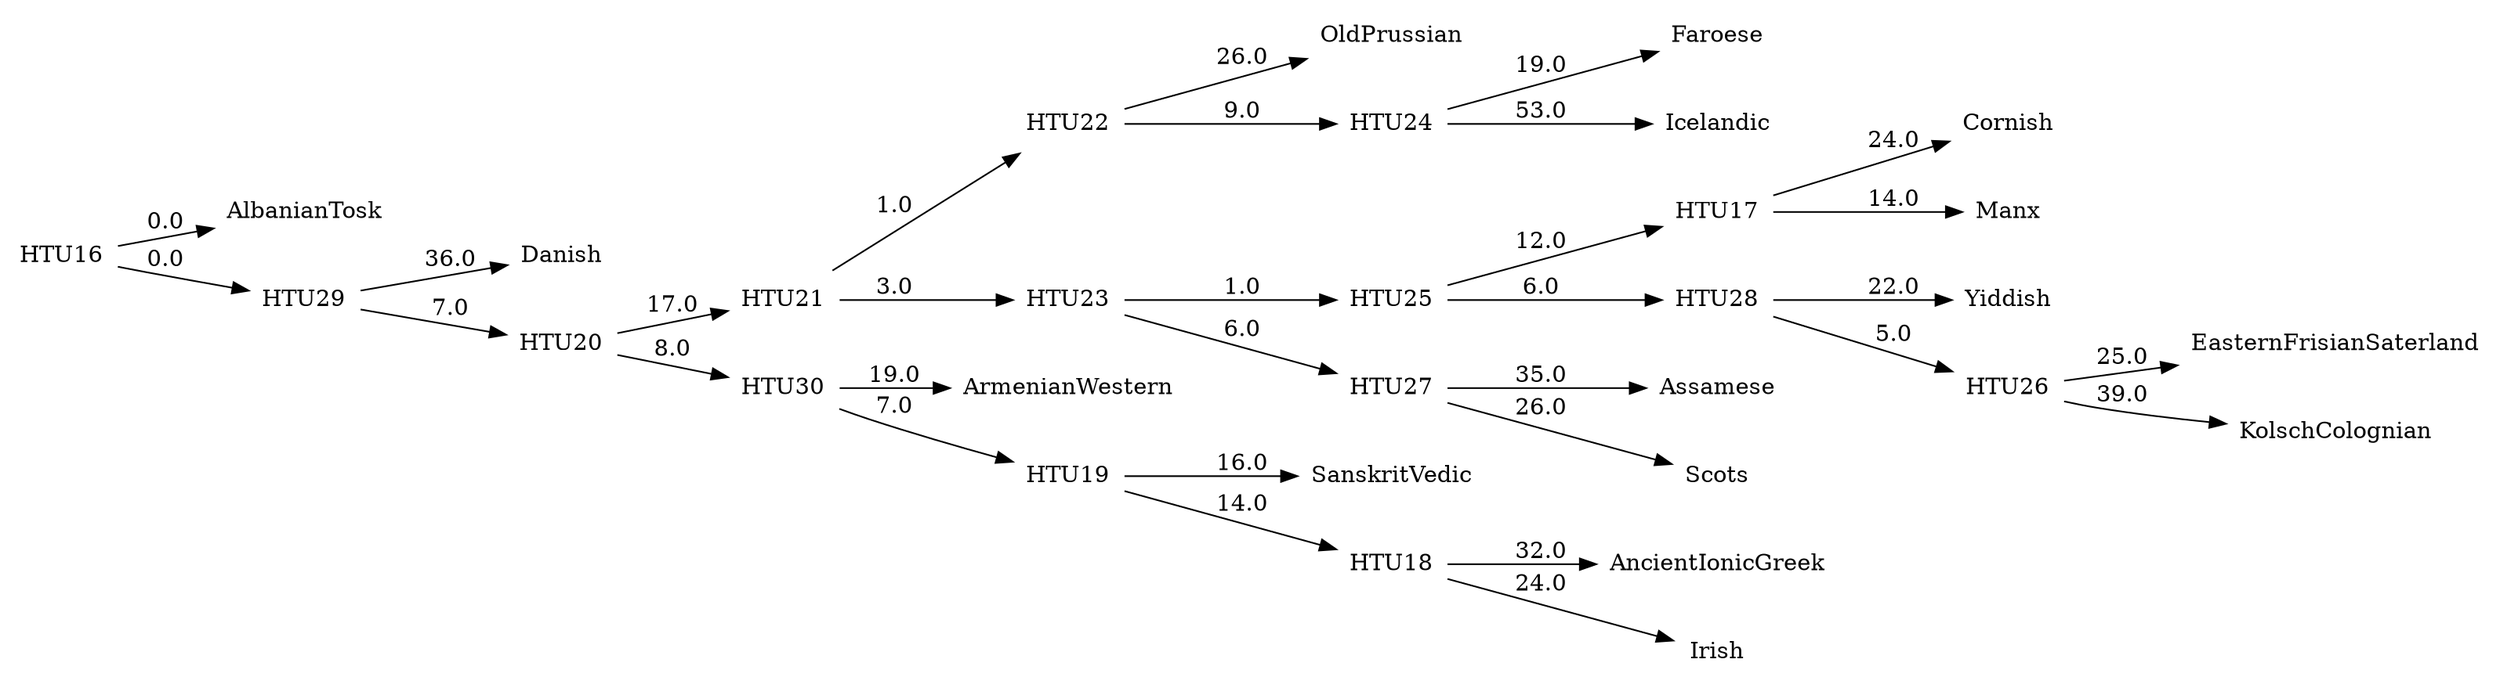 digraph G {
	rankdir = LR;	edge [colorscheme=spectral11];	node [shape = none];

    0 [label=AlbanianTosk];
    1 [label=AncientIonicGreek];
    2 [label=ArmenianWestern];
    3 [label=Assamese];
    4 [label=Cornish];
    5 [label=Danish];
    6 [label=EasternFrisianSaterland];
    7 [label=Faroese];
    8 [label=Icelandic];
    9 [label=Irish];
    10 [label=KolschColognian];
    11 [label=Manx];
    12 [label=OldPrussian];
    13 [label=SanskritVedic];
    14 [label=Scots];
    15 [label=Yiddish];
    16 [label=HTU16];
    17 [label=HTU17];
    18 [label=HTU18];
    19 [label=HTU19];
    20 [label=HTU20];
    21 [label=HTU21];
    22 [label=HTU22];
    23 [label=HTU23];
    24 [label=HTU24];
    25 [label=HTU25];
    26 [label=HTU26];
    27 [label=HTU27];
    28 [label=HTU28];
    29 [label=HTU29];
    30 [label=HTU30];
    16 -> 0 [label=0.0];
    16 -> 29 [label=0.0];
    17 -> 4 [label=24.0];
    17 -> 11 [label=14.0];
    18 -> 1 [label=32.0];
    18 -> 9 [label=24.0];
    19 -> 13 [label=16.0];
    19 -> 18 [label=14.0];
    20 -> 21 [label=17.0];
    20 -> 30 [label=8.0];
    21 -> 22 [label=1.0];
    21 -> 23 [label=3.0];
    22 -> 12 [label=26.0];
    22 -> 24 [label=9.0];
    23 -> 25 [label=1.0];
    23 -> 27 [label=6.0];
    24 -> 7 [label=19.0];
    24 -> 8 [label=53.0];
    25 -> 17 [label=12.0];
    25 -> 28 [label=6.0];
    26 -> 6 [label=25.0];
    26 -> 10 [label=39.0];
    27 -> 3 [label=35.0];
    27 -> 14 [label=26.0];
    28 -> 15 [label=22.0];
    28 -> 26 [label=5.0];
    29 -> 5 [label=36.0];
    29 -> 20 [label=7.0];
    30 -> 2 [label=19.0];
    30 -> 19 [label=7.0];
}
//774.0
digraph G {
	rankdir = LR;	edge [colorscheme=spectral11];	node [shape = none];

    0 [label=AlbanianTosk];
    1 [label=AncientIonicGreek];
    2 [label=ArmenianWestern];
    3 [label=Assamese];
    4 [label=Cornish];
    5 [label=Danish];
    6 [label=EasternFrisianSaterland];
    7 [label=Faroese];
    8 [label=Icelandic];
    9 [label=Irish];
    10 [label=KolschColognian];
    11 [label=Manx];
    12 [label=OldPrussian];
    13 [label=SanskritVedic];
    14 [label=Scots];
    15 [label=Yiddish];
    16 [label=HTU16];
    17 [label=HTU17];
    18 [label=HTU18];
    19 [label=HTU19];
    20 [label=HTU20];
    21 [label=HTU21];
    22 [label=HTU22];
    23 [label=HTU23];
    24 [label=HTU24];
    25 [label=HTU25];
    26 [label=HTU26];
    27 [label=HTU27];
    28 [label=HTU28];
    29 [label=HTU29];
    30 [label=HTU30];
    16 -> 0 [label=0.0];
    16 -> 29 [label=0.0];
    17 -> 4 [label=24.0];
    17 -> 11 [label=14.0];
    18 -> 1 [label=32.0];
    18 -> 9 [label=24.0];
    19 -> 13 [label=16.0];
    19 -> 18 [label=14.0];
    20 -> 21 [label=17.0];
    20 -> 30 [label=8.0];
    21 -> 22 [label=1.0];
    21 -> 23 [label=3.0];
    22 -> 12 [label=26.0];
    22 -> 24 [label=9.0];
    23 -> 25 [label=1.0];
    23 -> 27 [label=6.0];
    24 -> 7 [label=19.0];
    24 -> 8 [label=53.0];
    25 -> 17 [label=12.0];
    25 -> 28 [label=6.0];
    26 -> 6 [label=25.0];
    26 -> 10 [label=39.0];
    27 -> 3 [label=35.0];
    27 -> 14 [label=26.0];
    28 -> 15 [label=22.0];
    28 -> 26 [label=5.0];
    29 -> 5 [label=36.0];
    29 -> 20 [label=7.0];
    30 -> 2 [label=19.0];
    30 -> 19 [label=7.0];
}
//774.0
digraph G {
	rankdir = LR;	edge [colorscheme=spectral11];	node [shape = none];

    0 [label=AlbanianTosk];
    1 [label=AncientIonicGreek];
    2 [label=ArmenianWestern];
    3 [label=Assamese];
    4 [label=Cornish];
    5 [label=Danish];
    6 [label=EasternFrisianSaterland];
    7 [label=Faroese];
    8 [label=Icelandic];
    9 [label=Irish];
    10 [label=KolschColognian];
    11 [label=Manx];
    12 [label=OldPrussian];
    13 [label=SanskritVedic];
    14 [label=Scots];
    15 [label=Yiddish];
    16 [label=HTU16];
    17 [label=HTU17];
    18 [label=HTU18];
    19 [label=HTU19];
    20 [label=HTU20];
    21 [label=HTU21];
    22 [label=HTU22];
    23 [label=HTU23];
    24 [label=HTU24];
    25 [label=HTU25];
    26 [label=HTU26];
    27 [label=HTU27];
    28 [label=HTU28];
    29 [label=HTU29];
    30 [label=HTU30];
    16 -> 0 [label=0.0];
    16 -> 29 [label=0.0];
    17 -> 4 [label=24.0];
    17 -> 11 [label=14.0];
    18 -> 1 [label=32.0];
    18 -> 9 [label=24.0];
    19 -> 13 [label=16.0];
    19 -> 18 [label=14.0];
    20 -> 21 [label=17.0];
    20 -> 30 [label=8.0];
    21 -> 22 [label=1.0];
    21 -> 23 [label=3.0];
    22 -> 12 [label=26.0];
    22 -> 24 [label=9.0];
    23 -> 25 [label=1.0];
    23 -> 27 [label=6.0];
    24 -> 7 [label=19.0];
    24 -> 8 [label=53.0];
    25 -> 17 [label=12.0];
    25 -> 28 [label=6.0];
    26 -> 6 [label=25.0];
    26 -> 10 [label=39.0];
    27 -> 3 [label=35.0];
    27 -> 14 [label=26.0];
    28 -> 15 [label=22.0];
    28 -> 26 [label=5.0];
    29 -> 5 [label=36.0];
    29 -> 20 [label=7.0];
    30 -> 2 [label=19.0];
    30 -> 19 [label=7.0];
}
//774.0
digraph G {
	rankdir = LR;	edge [colorscheme=spectral11];	node [shape = none];

    0 [label=AlbanianTosk];
    1 [label=AncientIonicGreek];
    2 [label=ArmenianWestern];
    3 [label=Assamese];
    4 [label=Cornish];
    5 [label=Danish];
    6 [label=EasternFrisianSaterland];
    7 [label=Faroese];
    8 [label=Icelandic];
    9 [label=Irish];
    10 [label=KolschColognian];
    11 [label=Manx];
    12 [label=OldPrussian];
    13 [label=SanskritVedic];
    14 [label=Scots];
    15 [label=Yiddish];
    16 [label=HTU16];
    17 [label=HTU17];
    18 [label=HTU18];
    19 [label=HTU19];
    20 [label=HTU20];
    21 [label=HTU21];
    22 [label=HTU22];
    23 [label=HTU23];
    24 [label=HTU24];
    25 [label=HTU25];
    26 [label=HTU26];
    27 [label=HTU27];
    28 [label=HTU28];
    29 [label=HTU29];
    30 [label=HTU30];
    16 -> 0 [label=0.0];
    16 -> 29 [label=0.0];
    17 -> 4 [label=24.0];
    17 -> 11 [label=14.0];
    18 -> 1 [label=32.0];
    18 -> 9 [label=24.0];
    19 -> 13 [label=16.0];
    19 -> 18 [label=14.0];
    20 -> 21 [label=17.0];
    20 -> 30 [label=8.0];
    21 -> 22 [label=1.0];
    21 -> 23 [label=3.0];
    22 -> 12 [label=26.0];
    22 -> 24 [label=9.0];
    23 -> 25 [label=1.0];
    23 -> 27 [label=6.0];
    24 -> 7 [label=19.0];
    24 -> 8 [label=53.0];
    25 -> 17 [label=12.0];
    25 -> 28 [label=6.0];
    26 -> 6 [label=25.0];
    26 -> 10 [label=39.0];
    27 -> 3 [label=35.0];
    27 -> 14 [label=26.0];
    28 -> 15 [label=22.0];
    28 -> 26 [label=5.0];
    29 -> 5 [label=36.0];
    29 -> 20 [label=7.0];
    30 -> 2 [label=19.0];
    30 -> 19 [label=7.0];
}
//774.0
digraph G {
	rankdir = LR;	edge [colorscheme=spectral11];	node [shape = none];

    0 [label=AlbanianTosk];
    1 [label=AncientIonicGreek];
    2 [label=ArmenianWestern];
    3 [label=Assamese];
    4 [label=Cornish];
    5 [label=Danish];
    6 [label=EasternFrisianSaterland];
    7 [label=Faroese];
    8 [label=Icelandic];
    9 [label=Irish];
    10 [label=KolschColognian];
    11 [label=Manx];
    12 [label=OldPrussian];
    13 [label=SanskritVedic];
    14 [label=Scots];
    15 [label=Yiddish];
    16 [label=HTU16];
    17 [label=HTU17];
    18 [label=HTU18];
    19 [label=HTU19];
    20 [label=HTU20];
    21 [label=HTU21];
    22 [label=HTU22];
    23 [label=HTU23];
    24 [label=HTU24];
    25 [label=HTU25];
    26 [label=HTU26];
    27 [label=HTU27];
    28 [label=HTU28];
    29 [label=HTU29];
    30 [label=HTU30];
    16 -> 0 [label=0.0];
    16 -> 29 [label=0.0];
    17 -> 10 [label=36.0];
    17 -> 20 [label=6.0];
    18 -> 4 [label=23.0];
    18 -> 11 [label=14.0];
    19 -> 1 [label=34.0];
    19 -> 9 [label=28.0];
    20 -> 13 [label=21.0];
    20 -> 19 [label=9.0];
    21 -> 22 [label=0.0];
    21 -> 30 [label=8.0];
    22 -> 23 [label=1.0];
    22 -> 24 [label=4.0];
    23 -> 12 [label=26.0];
    23 -> 25 [label=9.0];
    24 -> 26 [label=1.0];
    24 -> 27 [label=4.0];
    25 -> 7 [label=18.0];
    25 -> 8 [label=50.0];
    26 -> 18 [label=14.0];
    26 -> 28 [label=6.0];
    27 -> 3 [label=50.0];
    27 -> 14 [label=24.0];
    28 -> 6 [label=20.0];
    28 -> 15 [label=36.0];
    29 -> 5 [label=32.0];
    29 -> 21 [label=7.0];
    30 -> 2 [label=18.0];
    30 -> 17 [label=6.0];
}
//773.0
digraph G {
	rankdir = LR;	edge [colorscheme=spectral11];	node [shape = none];

    0 [label=AlbanianTosk];
    1 [label=AncientIonicGreek];
    2 [label=ArmenianWestern];
    3 [label=Assamese];
    4 [label=Cornish];
    5 [label=Danish];
    6 [label=EasternFrisianSaterland];
    7 [label=Faroese];
    8 [label=Icelandic];
    9 [label=Irish];
    10 [label=KolschColognian];
    11 [label=Manx];
    12 [label=OldPrussian];
    13 [label=SanskritVedic];
    14 [label=Scots];
    15 [label=Yiddish];
    16 [label=HTU16];
    17 [label=HTU17];
    18 [label=HTU18];
    19 [label=HTU19];
    20 [label=HTU20];
    21 [label=HTU21];
    22 [label=HTU22];
    23 [label=HTU23];
    24 [label=HTU24];
    25 [label=HTU25];
    26 [label=HTU26];
    27 [label=HTU27];
    28 [label=HTU28];
    29 [label=HTU29];
    30 [label=HTU30];
    16 -> 0 [label=0.0];
    16 -> 29 [label=0.0];
    17 -> 10 [label=36.0];
    17 -> 20 [label=6.0];
    18 -> 4 [label=23.0];
    18 -> 11 [label=14.0];
    19 -> 1 [label=34.0];
    19 -> 9 [label=28.0];
    20 -> 13 [label=21.0];
    20 -> 19 [label=9.0];
    21 -> 22 [label=0.0];
    21 -> 30 [label=8.0];
    22 -> 23 [label=1.0];
    22 -> 24 [label=4.0];
    23 -> 12 [label=26.0];
    23 -> 25 [label=9.0];
    24 -> 26 [label=1.0];
    24 -> 27 [label=4.0];
    25 -> 7 [label=18.0];
    25 -> 8 [label=50.0];
    26 -> 18 [label=14.0];
    26 -> 28 [label=6.0];
    27 -> 3 [label=50.0];
    27 -> 14 [label=24.0];
    28 -> 6 [label=20.0];
    28 -> 15 [label=36.0];
    29 -> 5 [label=32.0];
    29 -> 21 [label=7.0];
    30 -> 2 [label=18.0];
    30 -> 17 [label=6.0];
}
//773.0
digraph G {
	rankdir = LR;	edge [colorscheme=spectral11];	node [shape = none];

    0 [label=AlbanianTosk];
    1 [label=AncientIonicGreek];
    2 [label=ArmenianWestern];
    3 [label=Assamese];
    4 [label=Cornish];
    5 [label=Danish];
    6 [label=EasternFrisianSaterland];
    7 [label=Faroese];
    8 [label=Icelandic];
    9 [label=Irish];
    10 [label=KolschColognian];
    11 [label=Manx];
    12 [label=OldPrussian];
    13 [label=SanskritVedic];
    14 [label=Scots];
    15 [label=Yiddish];
    16 [label=HTU16];
    17 [label=HTU17];
    18 [label=HTU18];
    19 [label=HTU19];
    20 [label=HTU20];
    21 [label=HTU21];
    22 [label=HTU22];
    23 [label=HTU23];
    24 [label=HTU24];
    25 [label=HTU25];
    26 [label=HTU26];
    27 [label=HTU27];
    28 [label=HTU28];
    29 [label=HTU29];
    30 [label=HTU30];
    16 -> 0 [label=0.0];
    16 -> 29 [label=0.0];
    17 -> 4 [label=22.0];
    17 -> 11 [label=17.0];
    18 -> 1 [label=42.0];
    18 -> 13 [label=17.0];
    19 -> 20 [label=13.0];
    19 -> 30 [label=5.0];
    20 -> 21 [label=1.0];
    20 -> 22 [label=3.0];
    21 -> 12 [label=26.0];
    21 -> 23 [label=9.0];
    22 -> 24 [label=4.0];
    22 -> 27 [label=6.0];
    23 -> 7 [label=17.0];
    23 -> 8 [label=52.0];
    24 -> 25 [label=5.0];
    24 -> 28 [label=3.0];
    25 -> 9 [label=18.0];
    25 -> 17 [label=14.0];
    26 -> 6 [label=25.0];
    26 -> 10 [label=40.0];
    27 -> 3 [label=35.0];
    27 -> 14 [label=28.0];
    28 -> 15 [label=21.0];
    28 -> 26 [label=6.0];
    29 -> 5 [label=36.0];
    29 -> 19 [label=8.0];
    30 -> 2 [label=21.0];
    30 -> 18 [label=15.0];
}
//769.0
digraph G {
	rankdir = LR;	edge [colorscheme=spectral11];	node [shape = none];

    0 [label=AlbanianTosk];
    1 [label=AncientIonicGreek];
    2 [label=ArmenianWestern];
    3 [label=Assamese];
    4 [label=Cornish];
    5 [label=Danish];
    6 [label=EasternFrisianSaterland];
    7 [label=Faroese];
    8 [label=Icelandic];
    9 [label=Irish];
    10 [label=KolschColognian];
    11 [label=Manx];
    12 [label=OldPrussian];
    13 [label=SanskritVedic];
    14 [label=Scots];
    15 [label=Yiddish];
    16 [label=HTU16];
    17 [label=HTU17];
    18 [label=HTU18];
    19 [label=HTU19];
    20 [label=HTU20];
    21 [label=HTU21];
    22 [label=HTU22];
    23 [label=HTU23];
    24 [label=HTU24];
    25 [label=HTU25];
    26 [label=HTU26];
    27 [label=HTU27];
    28 [label=HTU28];
    29 [label=HTU29];
    30 [label=HTU30];
    16 -> 0 [label=0.0];
    16 -> 29 [label=0.0];
    17 -> 10 [label=36.0];
    17 -> 19 [label=8.0];
    18 -> 4 [label=21.0];
    18 -> 11 [label=18.0];
    19 -> 1 [label=31.0];
    19 -> 13 [label=19.0];
    20 -> 21 [label=2.0];
    20 -> 30 [label=6.0];
    21 -> 22 [label=3.0];
    21 -> 23 [label=6.0];
    22 -> 12 [label=26.0];
    22 -> 24 [label=8.0];
    23 -> 25 [label=5.0];
    23 -> 27 [label=4.0];
    24 -> 7 [label=17.0];
    24 -> 8 [label=49.0];
    25 -> 26 [label=5.0];
    25 -> 28 [label=2.0];
    26 -> 9 [label=18.0];
    26 -> 18 [label=13.0];
    27 -> 3 [label=37.0];
    27 -> 14 [label=29.0];
    28 -> 6 [label=25.0];
    28 -> 15 [label=35.0];
    29 -> 5 [label=48.0];
    29 -> 20 [label=7.0];
    30 -> 2 [label=22.0];
    30 -> 17 [label=6.0];
}
//768.0
digraph G {
	rankdir = LR;	edge [colorscheme=spectral11];	node [shape = none];

    0 [label=AlbanianTosk];
    1 [label=AncientIonicGreek];
    2 [label=ArmenianWestern];
    3 [label=Assamese];
    4 [label=Cornish];
    5 [label=Danish];
    6 [label=EasternFrisianSaterland];
    7 [label=Faroese];
    8 [label=Icelandic];
    9 [label=Irish];
    10 [label=KolschColognian];
    11 [label=Manx];
    12 [label=OldPrussian];
    13 [label=SanskritVedic];
    14 [label=Scots];
    15 [label=Yiddish];
    16 [label=HTU16];
    17 [label=HTU17];
    18 [label=HTU18];
    19 [label=HTU19];
    20 [label=HTU20];
    21 [label=HTU21];
    22 [label=HTU22];
    23 [label=HTU23];
    24 [label=HTU24];
    25 [label=HTU25];
    26 [label=HTU26];
    27 [label=HTU27];
    28 [label=HTU28];
    29 [label=HTU29];
    30 [label=HTU30];
    16 -> 0 [label=0.0];
    16 -> 29 [label=0.0];
    17 -> 10 [label=36.0];
    17 -> 19 [label=8.0];
    18 -> 4 [label=21.0];
    18 -> 11 [label=18.0];
    19 -> 1 [label=31.0];
    19 -> 13 [label=19.0];
    20 -> 21 [label=2.0];
    20 -> 30 [label=6.0];
    21 -> 22 [label=3.0];
    21 -> 23 [label=6.0];
    22 -> 12 [label=26.0];
    22 -> 24 [label=8.0];
    23 -> 25 [label=5.0];
    23 -> 27 [label=4.0];
    24 -> 7 [label=17.0];
    24 -> 8 [label=49.0];
    25 -> 26 [label=5.0];
    25 -> 28 [label=2.0];
    26 -> 9 [label=18.0];
    26 -> 18 [label=13.0];
    27 -> 3 [label=37.0];
    27 -> 14 [label=29.0];
    28 -> 6 [label=25.0];
    28 -> 15 [label=35.0];
    29 -> 5 [label=48.0];
    29 -> 20 [label=7.0];
    30 -> 2 [label=22.0];
    30 -> 17 [label=6.0];
}
//768.0
digraph G {
	rankdir = LR;	edge [colorscheme=spectral11];	node [shape = none];

    0 [label=AlbanianTosk];
    1 [label=AncientIonicGreek];
    2 [label=ArmenianWestern];
    3 [label=Assamese];
    4 [label=Cornish];
    5 [label=Danish];
    6 [label=EasternFrisianSaterland];
    7 [label=Faroese];
    8 [label=Icelandic];
    9 [label=Irish];
    10 [label=KolschColognian];
    11 [label=Manx];
    12 [label=OldPrussian];
    13 [label=SanskritVedic];
    14 [label=Scots];
    15 [label=Yiddish];
    16 [label=HTU16];
    17 [label=HTU17];
    18 [label=HTU18];
    19 [label=HTU19];
    20 [label=HTU20];
    21 [label=HTU21];
    22 [label=HTU22];
    23 [label=HTU23];
    24 [label=HTU24];
    25 [label=HTU25];
    26 [label=HTU26];
    27 [label=HTU27];
    28 [label=HTU28];
    29 [label=HTU29];
    30 [label=HTU30];
    16 -> 0 [label=0.0];
    16 -> 29 [label=0.0];
    17 -> 10 [label=36.0];
    17 -> 19 [label=8.0];
    18 -> 4 [label=21.0];
    18 -> 11 [label=18.0];
    19 -> 1 [label=31.0];
    19 -> 13 [label=19.0];
    20 -> 21 [label=2.0];
    20 -> 30 [label=6.0];
    21 -> 22 [label=3.0];
    21 -> 23 [label=6.0];
    22 -> 12 [label=26.0];
    22 -> 24 [label=8.0];
    23 -> 25 [label=5.0];
    23 -> 27 [label=4.0];
    24 -> 7 [label=17.0];
    24 -> 8 [label=49.0];
    25 -> 26 [label=5.0];
    25 -> 28 [label=2.0];
    26 -> 9 [label=18.0];
    26 -> 18 [label=13.0];
    27 -> 3 [label=37.0];
    27 -> 14 [label=29.0];
    28 -> 6 [label=25.0];
    28 -> 15 [label=35.0];
    29 -> 5 [label=48.0];
    29 -> 20 [label=7.0];
    30 -> 2 [label=22.0];
    30 -> 17 [label=6.0];
}
//768.0
digraph G {
	rankdir = LR;	edge [colorscheme=spectral11];	node [shape = none];

    0 [label=AlbanianTosk];
    1 [label=AncientIonicGreek];
    2 [label=ArmenianWestern];
    3 [label=Assamese];
    4 [label=Cornish];
    5 [label=Danish];
    6 [label=EasternFrisianSaterland];
    7 [label=Faroese];
    8 [label=Icelandic];
    9 [label=Irish];
    10 [label=KolschColognian];
    11 [label=Manx];
    12 [label=OldPrussian];
    13 [label=SanskritVedic];
    14 [label=Scots];
    15 [label=Yiddish];
    16 [label=HTU16];
    17 [label=HTU17];
    18 [label=HTU18];
    19 [label=HTU19];
    20 [label=HTU20];
    21 [label=HTU21];
    22 [label=HTU22];
    23 [label=HTU23];
    24 [label=HTU24];
    25 [label=HTU25];
    26 [label=HTU26];
    27 [label=HTU27];
    28 [label=HTU28];
    29 [label=HTU29];
    30 [label=HTU30];
    31 [label=HTU31];
    32 [label=HTU32];
    16 -> 0 [label=0.0];
    16 -> 30 [label=0.0];
    17 -> 19 [label=9.0];
    17 -> 31 [label=0.0];
    18 -> 4 [label=21.0];
    18 -> 11 [label=18.0];
    19 -> 1 [label=31.0];
    19 -> 13 [label=20.0];
    20 -> 21 [label=2.0];
    20 -> 32 [label=7.0];
    21 -> 22 [label=3.0];
    21 -> 23 [label=4.0];
    22 -> 12 [label=26.0];
    22 -> 24 [label=8.0];
    23 -> 25 [label=5.0];
    23 -> 28 [label=4.0];
    24 -> 7 [label=17.0];
    24 -> 8 [label=49.0];
    25 -> 26 [label=5.0];
    25 -> 29 [label=2.0];
    26 -> 9 [label=18.0];
    26 -> 18 [label=13.0];
    27 -> 6 [label=25.0];
    27 -> 31 [label=0.0];
    28 -> 3 [label=37.0];
    28 -> 14 [label=29.0];
    29 -> 15 [label=35.0];
    29 -> 27 [label=0.0];
    30 -> 5 [label=48.0];
    30 -> 20 [label=7.0];
    31 -> 10 [label=35.0];
    32 -> 2 [label=22.0];
    32 -> 17 [label=6.0];
}
//767.0
